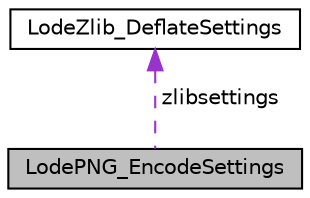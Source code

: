 digraph "LodePNG_EncodeSettings"
{
 // INTERACTIVE_SVG=YES
  edge [fontname="Helvetica",fontsize="10",labelfontname="Helvetica",labelfontsize="10"];
  node [fontname="Helvetica",fontsize="10",shape=record];
  Node1 [label="LodePNG_EncodeSettings",height=0.2,width=0.4,color="black", fillcolor="grey75", style="filled", fontcolor="black"];
  Node2 -> Node1 [dir="back",color="darkorchid3",fontsize="10",style="dashed",label=" zlibsettings" ,fontname="Helvetica"];
  Node2 [label="LodeZlib_DeflateSettings",height=0.2,width=0.4,color="black", fillcolor="white", style="filled",URL="$dc/dc3/struct_lode_zlib___deflate_settings.html"];
}
